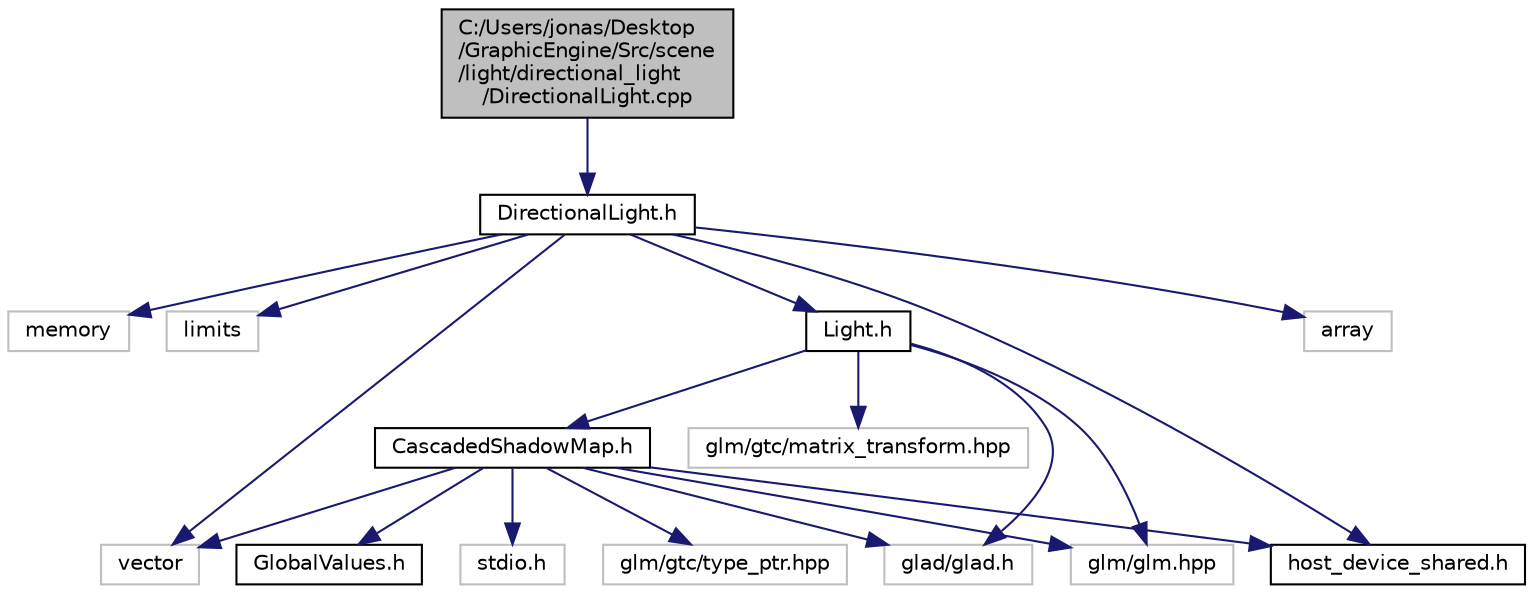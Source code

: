 digraph "C:/Users/jonas/Desktop/GraphicEngine/Src/scene/light/directional_light/DirectionalLight.cpp"
{
 // INTERACTIVE_SVG=YES
 // LATEX_PDF_SIZE
  bgcolor="transparent";
  edge [fontname="Helvetica",fontsize="10",labelfontname="Helvetica",labelfontsize="10"];
  node [fontname="Helvetica",fontsize="10",shape=record];
  Node1 [label="C:/Users/jonas/Desktop\l/GraphicEngine/Src/scene\l/light/directional_light\l/DirectionalLight.cpp",height=0.2,width=0.4,color="black", fillcolor="grey75", style="filled", fontcolor="black",tooltip=" "];
  Node1 -> Node2 [color="midnightblue",fontsize="10",style="solid"];
  Node2 [label="DirectionalLight.h",height=0.2,width=0.4,color="black",URL="$da/d51/_directional_light_8h.html",tooltip=" "];
  Node2 -> Node3 [color="midnightblue",fontsize="10",style="solid"];
  Node3 [label="memory",height=0.2,width=0.4,color="grey75",tooltip=" "];
  Node2 -> Node4 [color="midnightblue",fontsize="10",style="solid"];
  Node4 [label="limits",height=0.2,width=0.4,color="grey75",tooltip=" "];
  Node2 -> Node5 [color="midnightblue",fontsize="10",style="solid"];
  Node5 [label="vector",height=0.2,width=0.4,color="grey75",tooltip=" "];
  Node2 -> Node6 [color="midnightblue",fontsize="10",style="solid"];
  Node6 [label="array",height=0.2,width=0.4,color="grey75",tooltip=" "];
  Node2 -> Node7 [color="midnightblue",fontsize="10",style="solid"];
  Node7 [label="Light.h",height=0.2,width=0.4,color="black",URL="$d2/d46/_light_8h.html",tooltip=" "];
  Node7 -> Node8 [color="midnightblue",fontsize="10",style="solid"];
  Node8 [label="glad/glad.h",height=0.2,width=0.4,color="grey75",tooltip=" "];
  Node7 -> Node9 [color="midnightblue",fontsize="10",style="solid"];
  Node9 [label="glm/glm.hpp",height=0.2,width=0.4,color="grey75",tooltip=" "];
  Node7 -> Node10 [color="midnightblue",fontsize="10",style="solid"];
  Node10 [label="glm/gtc/matrix_transform.hpp",height=0.2,width=0.4,color="grey75",tooltip=" "];
  Node7 -> Node11 [color="midnightblue",fontsize="10",style="solid"];
  Node11 [label="CascadedShadowMap.h",height=0.2,width=0.4,color="black",URL="$dc/d9d/_cascaded_shadow_map_8h.html",tooltip=" "];
  Node11 -> Node12 [color="midnightblue",fontsize="10",style="solid"];
  Node12 [label="stdio.h",height=0.2,width=0.4,color="grey75",tooltip=" "];
  Node11 -> Node8 [color="midnightblue",fontsize="10",style="solid"];
  Node11 -> Node9 [color="midnightblue",fontsize="10",style="solid"];
  Node11 -> Node13 [color="midnightblue",fontsize="10",style="solid"];
  Node13 [label="glm/gtc/type_ptr.hpp",height=0.2,width=0.4,color="grey75",tooltip=" "];
  Node11 -> Node5 [color="midnightblue",fontsize="10",style="solid"];
  Node11 -> Node14 [color="midnightblue",fontsize="10",style="solid"];
  Node14 [label="GlobalValues.h",height=0.2,width=0.4,color="black",URL="$d4/df9/_global_values_8h.html",tooltip=" "];
  Node11 -> Node15 [color="midnightblue",fontsize="10",style="solid"];
  Node15 [label="host_device_shared.h",height=0.2,width=0.4,color="black",URL="$d1/d7a/host__device__shared_8h.html",tooltip=" "];
  Node2 -> Node15 [color="midnightblue",fontsize="10",style="solid"];
}
